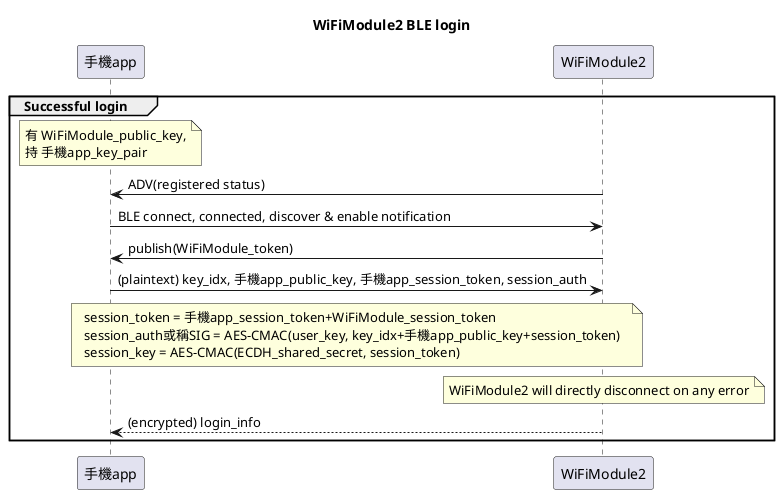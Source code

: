 @startuml

title WiFiModule2 BLE login

/'
participant Server
'/
participant 手機app
participant WiFiModule2

group Successful login

note over 手機app: 有 WiFiModule_public_key,\n持 手機app_key_pair

WiFiModule2 -> 手機app: ADV(registered status)
手機app -> WiFiModule2: BLE connect, connected, discover & enable notification
WiFiModule2 -> 手機app: publish(WiFiModule_token)
手機app -> WiFiModule2: (plaintext) key_idx, 手機app_public_key, 手機app_session_token, session_auth

note over WiFiModule2, 手機app: \
session_token = 手機app_session_token+WiFiModule_session_token\n\
session_auth或稱SIG = AES-CMAC(user_key, key_idx+手機app_public_key+session_token)\n\
session_key = AES-CMAC(ECDH_shared_secret, session_token)

note over WiFiModule2: WiFiModule2 will directly disconnect on any error
WiFiModule2 --> 手機app: (encrypted) login_info
end

@enduml
